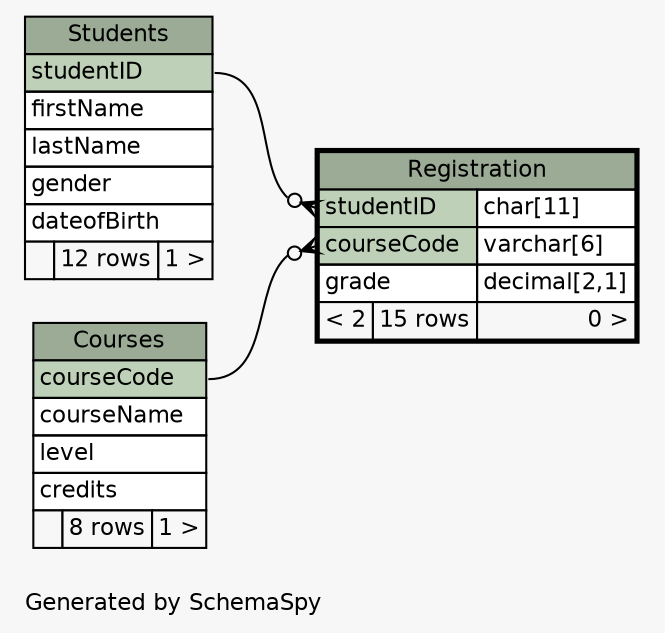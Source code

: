 // dot 2.30.1 on Linux 3.10.0-229.11.1.el7.x86_64
// SchemaSpy rev 590
digraph "oneDegreeRelationshipsDiagram" {
  graph [
    rankdir="RL"
    bgcolor="#f7f7f7"
    label="\nGenerated by SchemaSpy"
    labeljust="l"
    nodesep="0.18"
    ranksep="0.46"
    fontname="Helvetica"
    fontsize="11"
  ];
  node [
    fontname="Helvetica"
    fontsize="11"
    shape="plaintext"
  ];
  edge [
    arrowsize="0.8"
  ];
  "Registration":"courseCode":w -> "Courses":"courseCode":e [arrowhead=none dir=back arrowtail=crowodot];
  "Registration":"studentID":w -> "Students":"studentID":e [arrowhead=none dir=back arrowtail=crowodot];
  "Courses" [
    label=<
    <TABLE BORDER="0" CELLBORDER="1" CELLSPACING="0" BGCOLOR="#ffffff">
      <TR><TD COLSPAN="3" BGCOLOR="#9bab96" ALIGN="CENTER">Courses</TD></TR>
      <TR><TD PORT="courseCode" COLSPAN="3" BGCOLOR="#bed1b8" ALIGN="LEFT">courseCode</TD></TR>
      <TR><TD PORT="courseName" COLSPAN="3" ALIGN="LEFT">courseName</TD></TR>
      <TR><TD PORT="level" COLSPAN="3" ALIGN="LEFT">level</TD></TR>
      <TR><TD PORT="credits" COLSPAN="3" ALIGN="LEFT">credits</TD></TR>
      <TR><TD ALIGN="LEFT" BGCOLOR="#f7f7f7">  </TD><TD ALIGN="RIGHT" BGCOLOR="#f7f7f7">8 rows</TD><TD ALIGN="RIGHT" BGCOLOR="#f7f7f7">1 &gt;</TD></TR>
    </TABLE>>
    URL="Courses.html"
    tooltip="Courses"
  ];
  "Registration" [
    label=<
    <TABLE BORDER="2" CELLBORDER="1" CELLSPACING="0" BGCOLOR="#ffffff">
      <TR><TD COLSPAN="3" BGCOLOR="#9bab96" ALIGN="CENTER">Registration</TD></TR>
      <TR><TD PORT="studentID" COLSPAN="2" BGCOLOR="#bed1b8" ALIGN="LEFT">studentID</TD><TD PORT="studentID.type" ALIGN="LEFT">char[11]</TD></TR>
      <TR><TD PORT="courseCode" COLSPAN="2" BGCOLOR="#bed1b8" ALIGN="LEFT">courseCode</TD><TD PORT="courseCode.type" ALIGN="LEFT">varchar[6]</TD></TR>
      <TR><TD PORT="grade" COLSPAN="2" ALIGN="LEFT">grade</TD><TD PORT="grade.type" ALIGN="LEFT">decimal[2,1]</TD></TR>
      <TR><TD ALIGN="LEFT" BGCOLOR="#f7f7f7">&lt; 2</TD><TD ALIGN="RIGHT" BGCOLOR="#f7f7f7">15 rows</TD><TD ALIGN="RIGHT" BGCOLOR="#f7f7f7">0 &gt;</TD></TR>
    </TABLE>>
    URL="Registration.html"
    tooltip="Registration"
  ];
  "Students" [
    label=<
    <TABLE BORDER="0" CELLBORDER="1" CELLSPACING="0" BGCOLOR="#ffffff">
      <TR><TD COLSPAN="3" BGCOLOR="#9bab96" ALIGN="CENTER">Students</TD></TR>
      <TR><TD PORT="studentID" COLSPAN="3" BGCOLOR="#bed1b8" ALIGN="LEFT">studentID</TD></TR>
      <TR><TD PORT="firstName" COLSPAN="3" ALIGN="LEFT">firstName</TD></TR>
      <TR><TD PORT="lastName" COLSPAN="3" ALIGN="LEFT">lastName</TD></TR>
      <TR><TD PORT="gender" COLSPAN="3" ALIGN="LEFT">gender</TD></TR>
      <TR><TD PORT="dateofBirth" COLSPAN="3" ALIGN="LEFT">dateofBirth</TD></TR>
      <TR><TD ALIGN="LEFT" BGCOLOR="#f7f7f7">  </TD><TD ALIGN="RIGHT" BGCOLOR="#f7f7f7">12 rows</TD><TD ALIGN="RIGHT" BGCOLOR="#f7f7f7">1 &gt;</TD></TR>
    </TABLE>>
    URL="Students.html"
    tooltip="Students"
  ];
}
